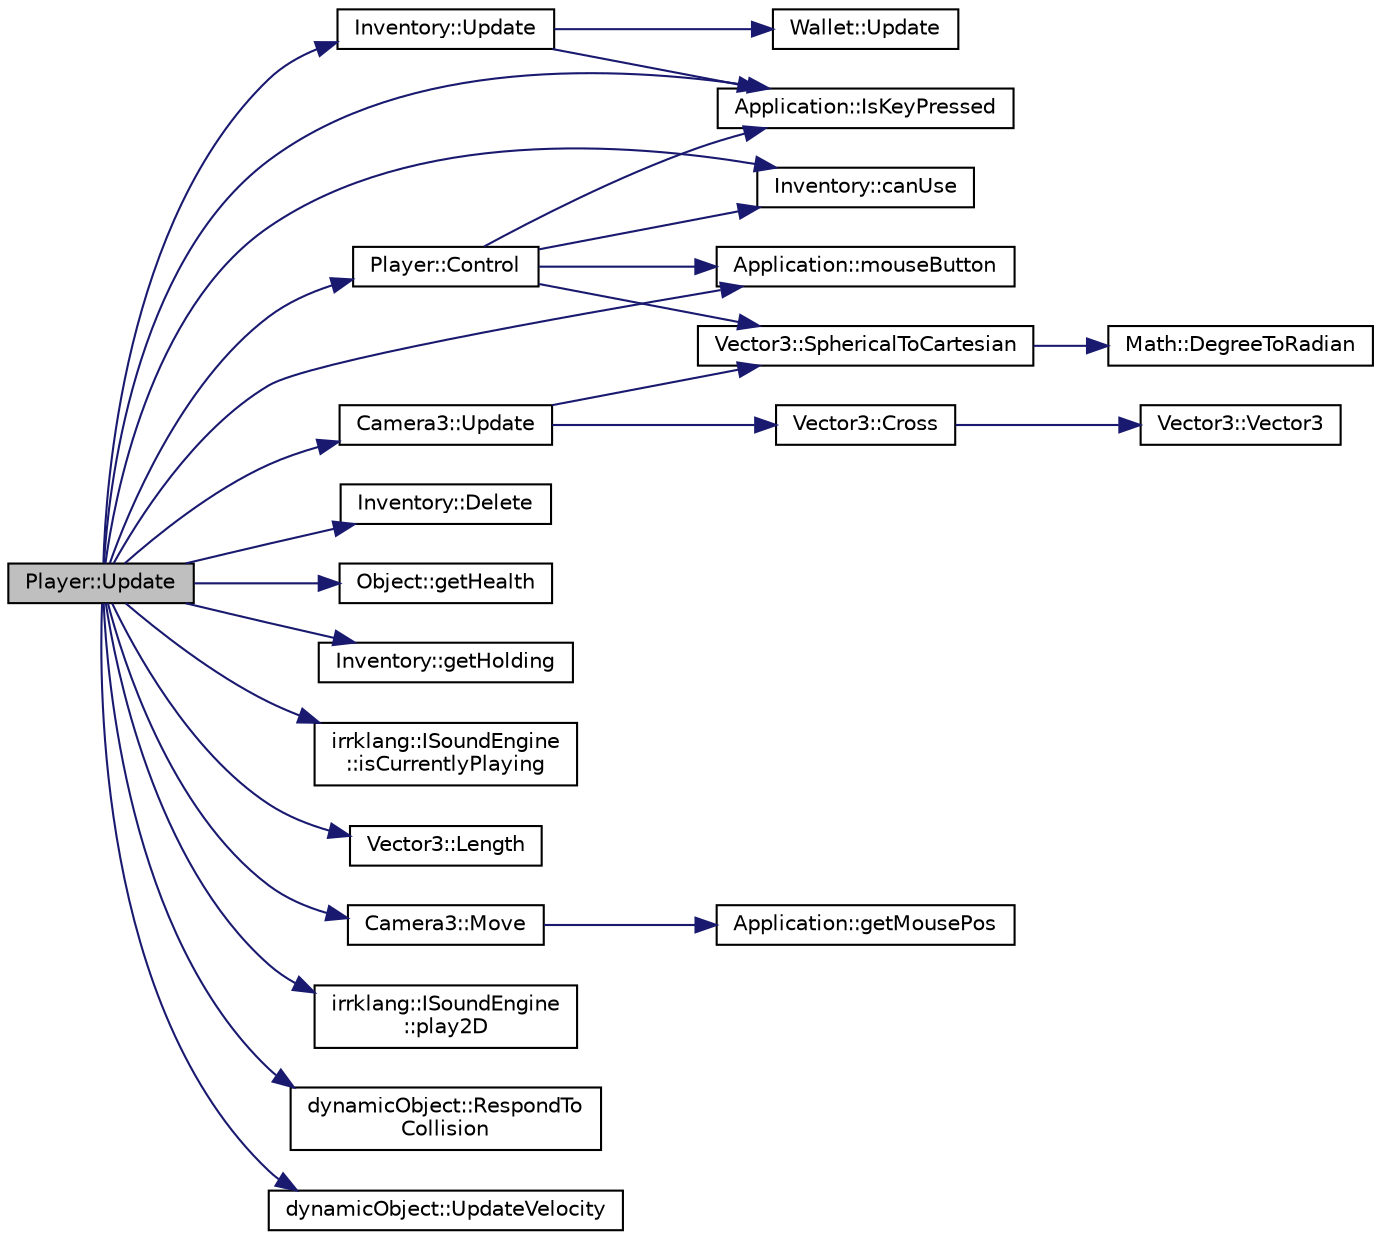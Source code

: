 digraph "Player::Update"
{
  bgcolor="transparent";
  edge [fontname="Helvetica",fontsize="10",labelfontname="Helvetica",labelfontsize="10"];
  node [fontname="Helvetica",fontsize="10",shape=record];
  rankdir="LR";
  Node1 [label="Player::Update",height=0.2,width=0.4,color="black", fillcolor="grey75", style="filled", fontcolor="black"];
  Node1 -> Node2 [color="midnightblue",fontsize="10",style="solid",fontname="Helvetica"];
  Node2 [label="Inventory::canUse",height=0.2,width=0.4,color="black",URL="$classInventory.html#a6eef2cbeaeb10c437e2ead8e2b7bb4de",tooltip="Inventory canUse function to check whether the item is edible. "];
  Node1 -> Node3 [color="midnightblue",fontsize="10",style="solid",fontname="Helvetica"];
  Node3 [label="Player::Control",height=0.2,width=0.4,color="black",URL="$classPlayer.html#ab5814b0518cf6aa4ee4955630840b481",tooltip="PLayer Control. "];
  Node3 -> Node2 [color="midnightblue",fontsize="10",style="solid",fontname="Helvetica"];
  Node3 -> Node4 [color="midnightblue",fontsize="10",style="solid",fontname="Helvetica"];
  Node4 [label="Application::IsKeyPressed",height=0.2,width=0.4,color="black",URL="$classApplication.html#a72cc9bba26506a7c0f54c346dfbd5cfe"];
  Node3 -> Node5 [color="midnightblue",fontsize="10",style="solid",fontname="Helvetica"];
  Node5 [label="Application::mouseButton",height=0.2,width=0.4,color="black",URL="$classApplication.html#a1bfd134bb982a2e1a07d359c46d71483"];
  Node3 -> Node6 [color="midnightblue",fontsize="10",style="solid",fontname="Helvetica"];
  Node6 [label="Vector3::SphericalToCartesian",height=0.2,width=0.4,color="black",URL="$structVector3.html#ab3b1af4c82ca09bf8ce997c205e3cb10"];
  Node6 -> Node7 [color="midnightblue",fontsize="10",style="solid",fontname="Helvetica"];
  Node7 [label="Math::DegreeToRadian",height=0.2,width=0.4,color="black",URL="$namespaceMath.html#ac04b987cc6c574a059e68cb58f58c09a",tooltip="Converts from degrees to radians. "];
  Node1 -> Node8 [color="midnightblue",fontsize="10",style="solid",fontname="Helvetica"];
  Node8 [label="Inventory::Delete",height=0.2,width=0.4,color="black",URL="$classInventory.html#ac296bf8fce30c3395caab2ee42c304a6",tooltip="Inventory delete function to delete items in players inventory slot. "];
  Node1 -> Node9 [color="midnightblue",fontsize="10",style="solid",fontname="Helvetica"];
  Node9 [label="Object::getHealth",height=0.2,width=0.4,color="black",URL="$classObject.html#a651e2aff564de5a4766863b332f14d33"];
  Node1 -> Node10 [color="midnightblue",fontsize="10",style="solid",fontname="Helvetica"];
  Node10 [label="Inventory::getHolding",height=0.2,width=0.4,color="black",URL="$classInventory.html#a6d42b8c7ca3a2b67c3682ecd1903a10a"];
  Node1 -> Node11 [color="midnightblue",fontsize="10",style="solid",fontname="Helvetica"];
  Node11 [label="irrklang::ISoundEngine\l::isCurrentlyPlaying",height=0.2,width=0.4,color="black",URL="$classirrklang_1_1ISoundEngine.html#a1084577f9f43cb12e86cea43c323b12c",tooltip="Returns if a sound with the specified name is currently playing. "];
  Node1 -> Node4 [color="midnightblue",fontsize="10",style="solid",fontname="Helvetica"];
  Node1 -> Node12 [color="midnightblue",fontsize="10",style="solid",fontname="Helvetica"];
  Node12 [label="Vector3::Length",height=0.2,width=0.4,color="black",URL="$structVector3.html#a200024a8442329de9a625ed58ffe7075",tooltip="Return length of vector. "];
  Node1 -> Node5 [color="midnightblue",fontsize="10",style="solid",fontname="Helvetica"];
  Node1 -> Node13 [color="midnightblue",fontsize="10",style="solid",fontname="Helvetica"];
  Node13 [label="Camera3::Move",height=0.2,width=0.4,color="black",URL="$classCamera3.html#a4cead3bb5a13f53d2f4043435937553d",tooltip="This is for the moving of the camera. "];
  Node13 -> Node14 [color="midnightblue",fontsize="10",style="solid",fontname="Helvetica"];
  Node14 [label="Application::getMousePos",height=0.2,width=0.4,color="black",URL="$classApplication.html#a8e0c92cc01f4cf7ab20ce21188f033f0"];
  Node1 -> Node15 [color="midnightblue",fontsize="10",style="solid",fontname="Helvetica"];
  Node15 [label="irrklang::ISoundEngine\l::play2D",height=0.2,width=0.4,color="black",URL="$classirrklang_1_1ISoundEngine.html#a25f612fe6479d3b22dc5bab2a2eaa927",tooltip="loads a sound source (if not loaded already) from a file and plays it. "];
  Node1 -> Node16 [color="midnightblue",fontsize="10",style="solid",fontname="Helvetica"];
  Node16 [label="dynamicObject::RespondTo\lCollision",height=0.2,width=0.4,color="black",URL="$classdynamicObject.html#a69090f87d5681cb9c048b3b68ccfe418"];
  Node1 -> Node17 [color="midnightblue",fontsize="10",style="solid",fontname="Helvetica"];
  Node17 [label="Camera3::Update",height=0.2,width=0.4,color="black",URL="$classCamera3.html#acc5d4103826cda6d20b80a0d35eacdbe",tooltip="This is the update function. "];
  Node17 -> Node18 [color="midnightblue",fontsize="10",style="solid",fontname="Helvetica"];
  Node18 [label="Vector3::Cross",height=0.2,width=0.4,color="black",URL="$structVector3.html#aa1cdc5357009b47fe585ddd61e263aad",tooltip="Cross product of 2 vectors. "];
  Node18 -> Node19 [color="midnightblue",fontsize="10",style="solid",fontname="Helvetica"];
  Node19 [label="Vector3::Vector3",height=0.2,width=0.4,color="black",URL="$structVector3.html#afa5e0c801fc2c8a820a54ea99302fe08",tooltip="Vector3 default constructor. "];
  Node17 -> Node6 [color="midnightblue",fontsize="10",style="solid",fontname="Helvetica"];
  Node1 -> Node20 [color="midnightblue",fontsize="10",style="solid",fontname="Helvetica"];
  Node20 [label="Inventory::Update",height=0.2,width=0.4,color="black",URL="$classInventory.html#ad1e0335759db12e806b0cd4b16ce0643",tooltip="Inventory update. "];
  Node20 -> Node4 [color="midnightblue",fontsize="10",style="solid",fontname="Helvetica"];
  Node20 -> Node21 [color="midnightblue",fontsize="10",style="solid",fontname="Helvetica"];
  Node21 [label="Wallet::Update",height=0.2,width=0.4,color="black",URL="$classWallet.html#ac6da526b7aad36671591fe245777a234",tooltip="Inventory update function. "];
  Node1 -> Node22 [color="midnightblue",fontsize="10",style="solid",fontname="Helvetica"];
  Node22 [label="dynamicObject::UpdateVelocity",height=0.2,width=0.4,color="black",URL="$classdynamicObject.html#aceab704935fe9e62ff9ba4360b2a9a79"];
}
